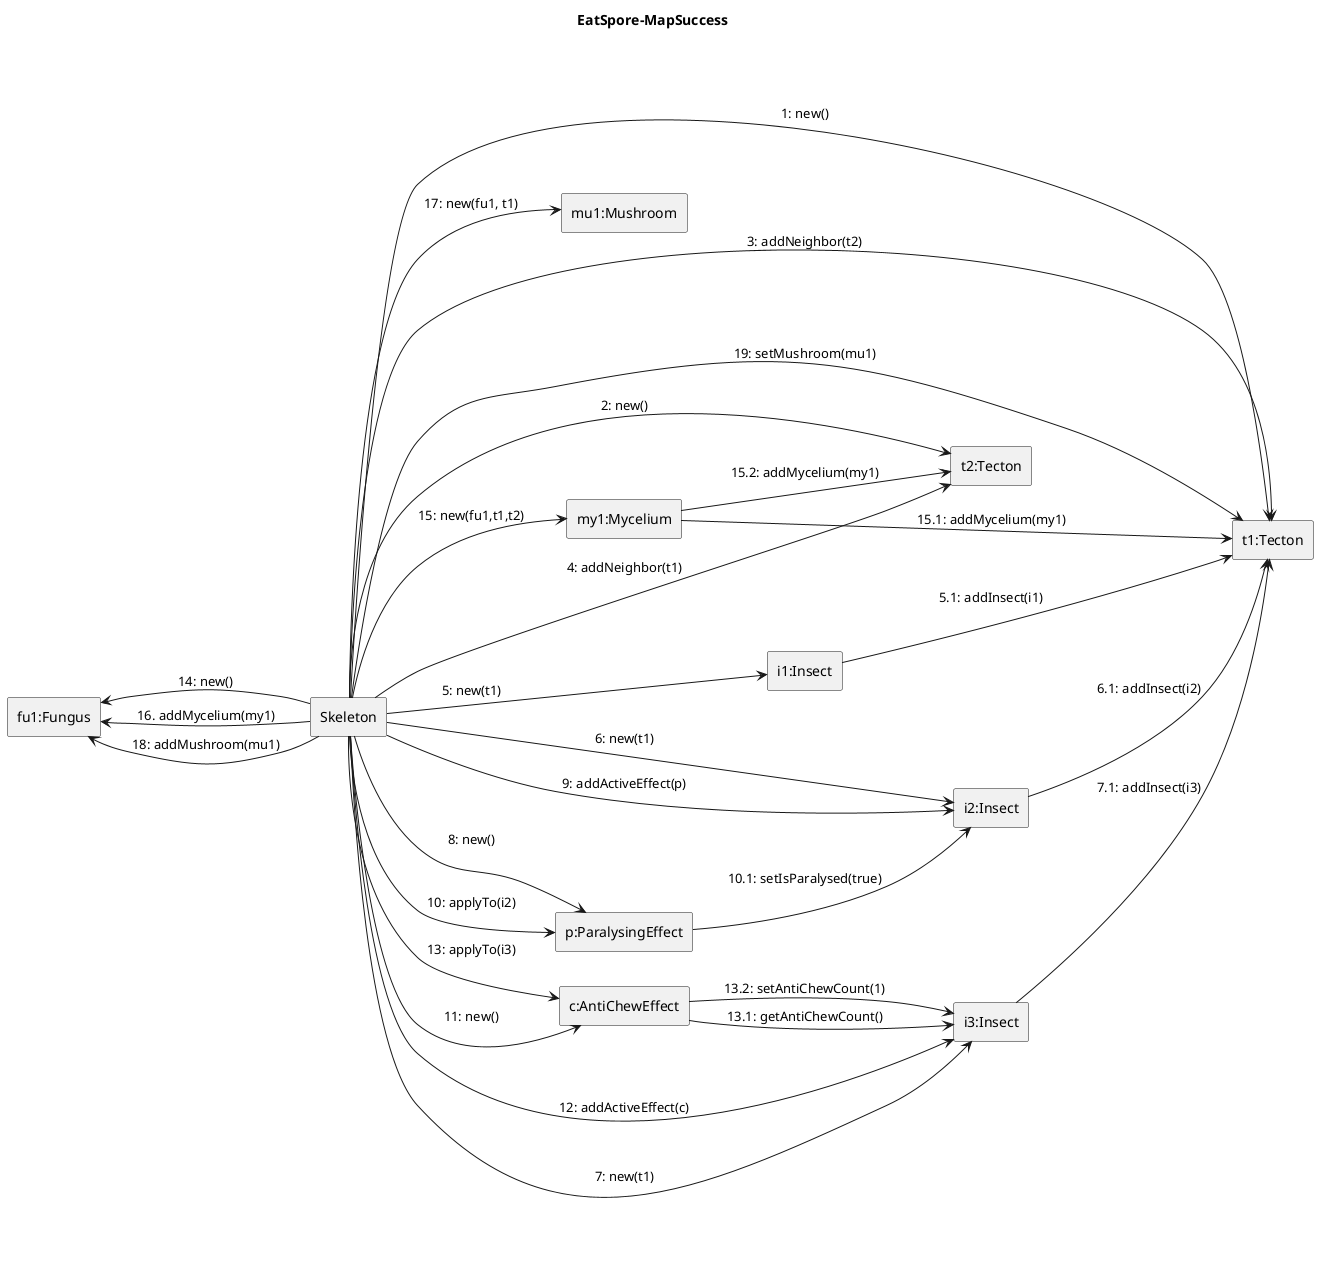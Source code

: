 @startuml Eat-spore/map-success
left to right direction

title EatSpore-MapSuccess

rectangle Skeleton as S 

rectangle "fu1:Fungus" as fu1
rectangle "my1:Mycelium" as my1
rectangle "mu1:Mushroom" as mu1
rectangle "t1:Tecton" as t1
rectangle "t2:Tecton" as t2
rectangle "i1:Insect" as i1
rectangle "i2:Insect" as i2
rectangle "i3:Insect" as i3
rectangle "p:ParalysingEffect" as p
rectangle "c:AntiChewEffect" as c

S --> t1: 1: new()
S --> t2: 2: new()
S --> t1: 3: addNeighbor(t2)
S --> t2: 4: addNeighbor(t1)

S --> i1 : 5: new(t1)
i1 --> t1 : 5.1: addInsect(i1)
S --> i2 : 6: new(t1)
i2 --> t1 : 6.1: addInsect(i2)
S --> i3 : 7: new(t1)
i3 --> t1 : 7.1: addInsect(i3)

S --> p : 8: new()
S --> i2 : 9: addActiveEffect(p)
S --> p : 10: applyTo(i2)
p --> i2 : 10.1: setIsParalysed(true)

S --> c : 11: new()
S --> i3 : 12: addActiveEffect(c)
S --> c : 13: applyTo(i3)
c --> i3 : 13.1: getAntiChewCount()
c --> i3 : 13.2: setAntiChewCount(1)



S -left-> fu1: 14: new()
S --> my1: 15: new(fu1,t1,t2)
my1 --> t1 : 15.1: addMycelium(my1)
my1 --> t2 : 15.2: addMycelium(my1)
S --> fu1: 16. addMycelium(my1)

S --> mu1: 17: new(fu1, t1)
S --> fu1: 18: addMushroom(mu1)
S --> t1: 19: setMushroom(mu1)


@enduml